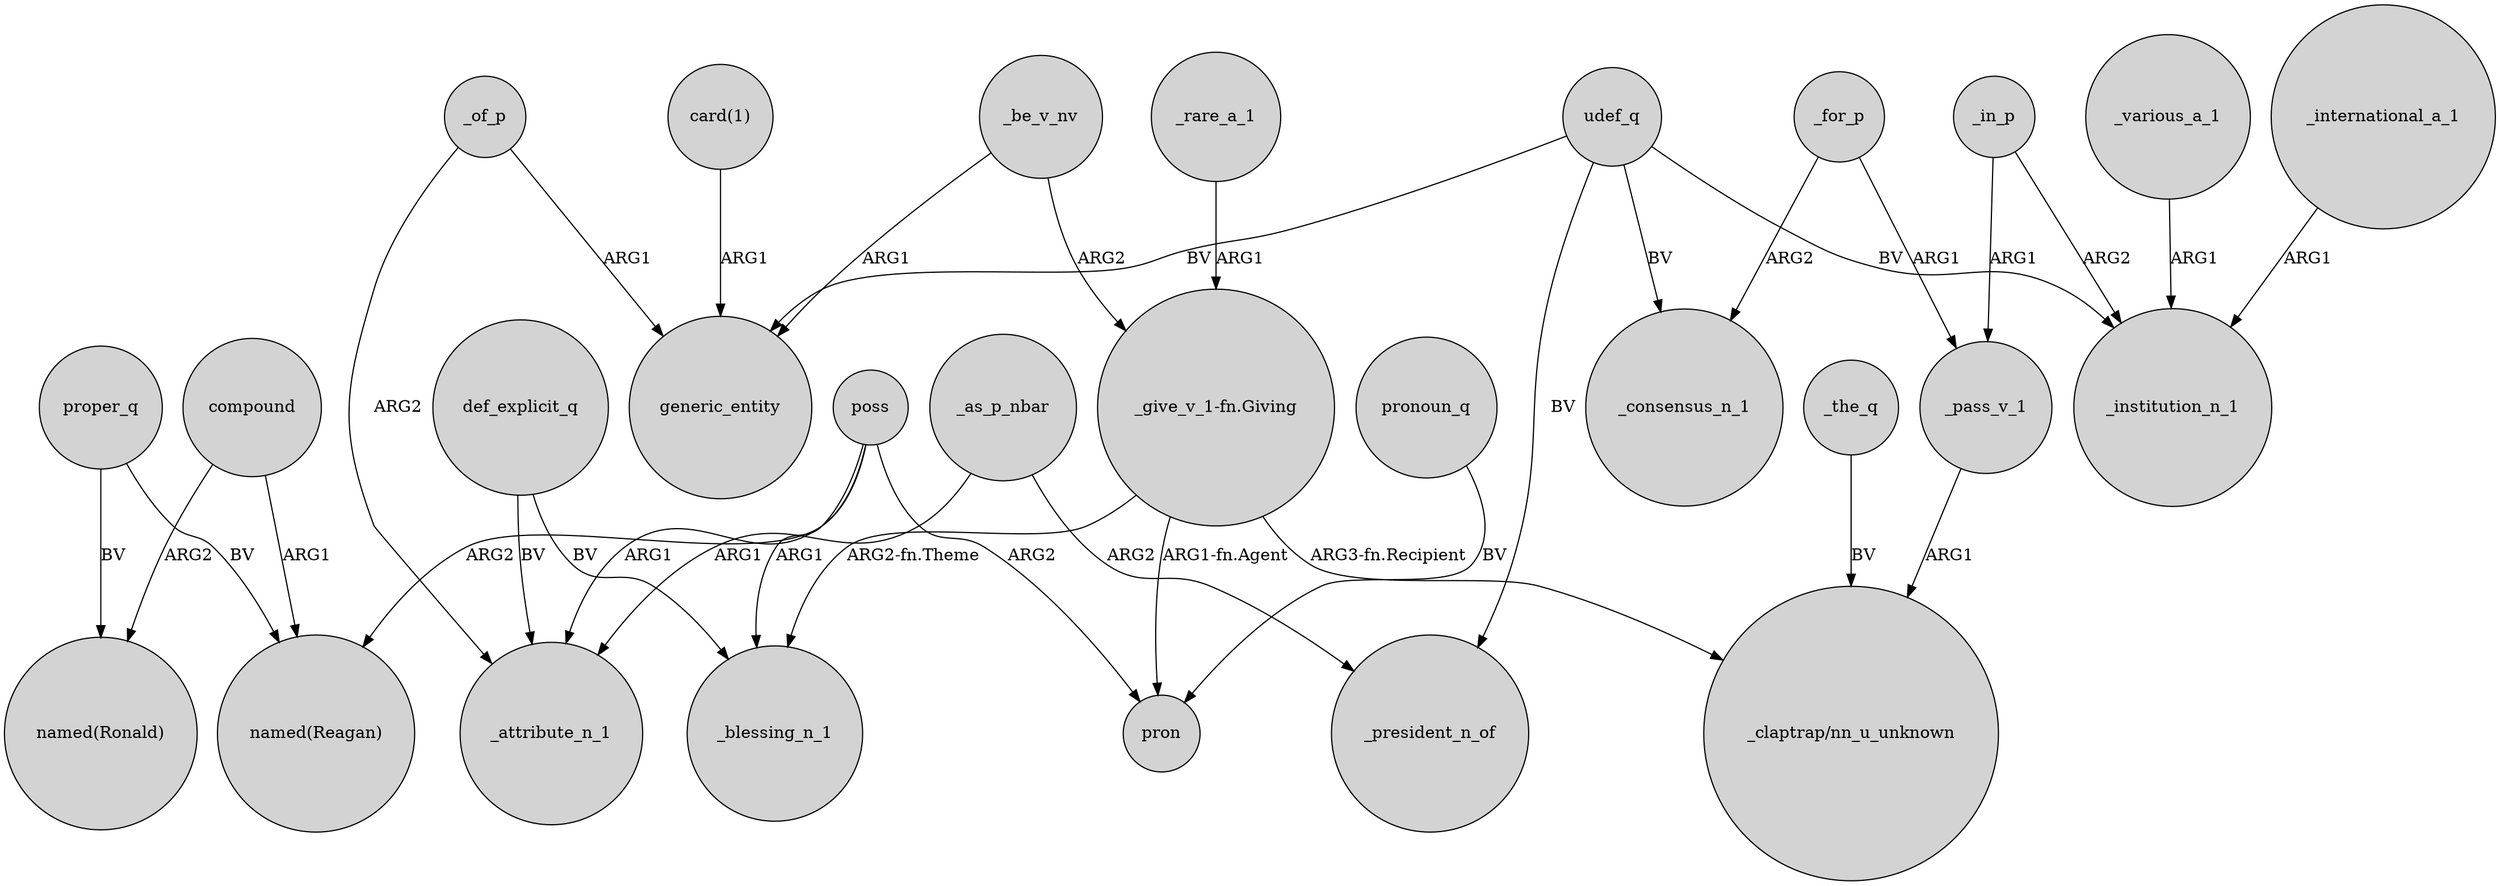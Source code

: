 digraph {
	node [shape=circle style=filled]
	_for_p -> _pass_v_1 [label=ARG1]
	compound -> "named(Reagan)" [label=ARG1]
	udef_q -> generic_entity [label=BV]
	_of_p -> _attribute_n_1 [label=ARG2]
	poss -> pron [label=ARG2]
	_as_p_nbar -> _president_n_of [label=ARG2]
	"_give_v_1-fn.Giving" -> _blessing_n_1 [label="ARG2-fn.Theme"]
	_pass_v_1 -> "_claptrap/nn_u_unknown" [label=ARG1]
	proper_q -> "named(Ronald)" [label=BV]
	udef_q -> _consensus_n_1 [label=BV]
	_international_a_1 -> _institution_n_1 [label=ARG1]
	udef_q -> _institution_n_1 [label=BV]
	"_give_v_1-fn.Giving" -> pron [label="ARG1-fn.Agent"]
	"_give_v_1-fn.Giving" -> "_claptrap/nn_u_unknown" [label="ARG3-fn.Recipient"]
	compound -> "named(Ronald)" [label=ARG2]
	_as_p_nbar -> _attribute_n_1 [label=ARG1]
	pronoun_q -> pron [label=BV]
	poss -> _blessing_n_1 [label=ARG1]
	def_explicit_q -> _attribute_n_1 [label=BV]
	_be_v_nv -> "_give_v_1-fn.Giving" [label=ARG2]
	udef_q -> _president_n_of [label=BV]
	poss -> _attribute_n_1 [label=ARG1]
	def_explicit_q -> _blessing_n_1 [label=BV]
	_for_p -> _consensus_n_1 [label=ARG2]
	_the_q -> "_claptrap/nn_u_unknown" [label=BV]
	proper_q -> "named(Reagan)" [label=BV]
	poss -> "named(Reagan)" [label=ARG2]
	_in_p -> _institution_n_1 [label=ARG2]
	"card(1)" -> generic_entity [label=ARG1]
	_be_v_nv -> generic_entity [label=ARG1]
	_various_a_1 -> _institution_n_1 [label=ARG1]
	_in_p -> _pass_v_1 [label=ARG1]
	_rare_a_1 -> "_give_v_1-fn.Giving" [label=ARG1]
	_of_p -> generic_entity [label=ARG1]
}
